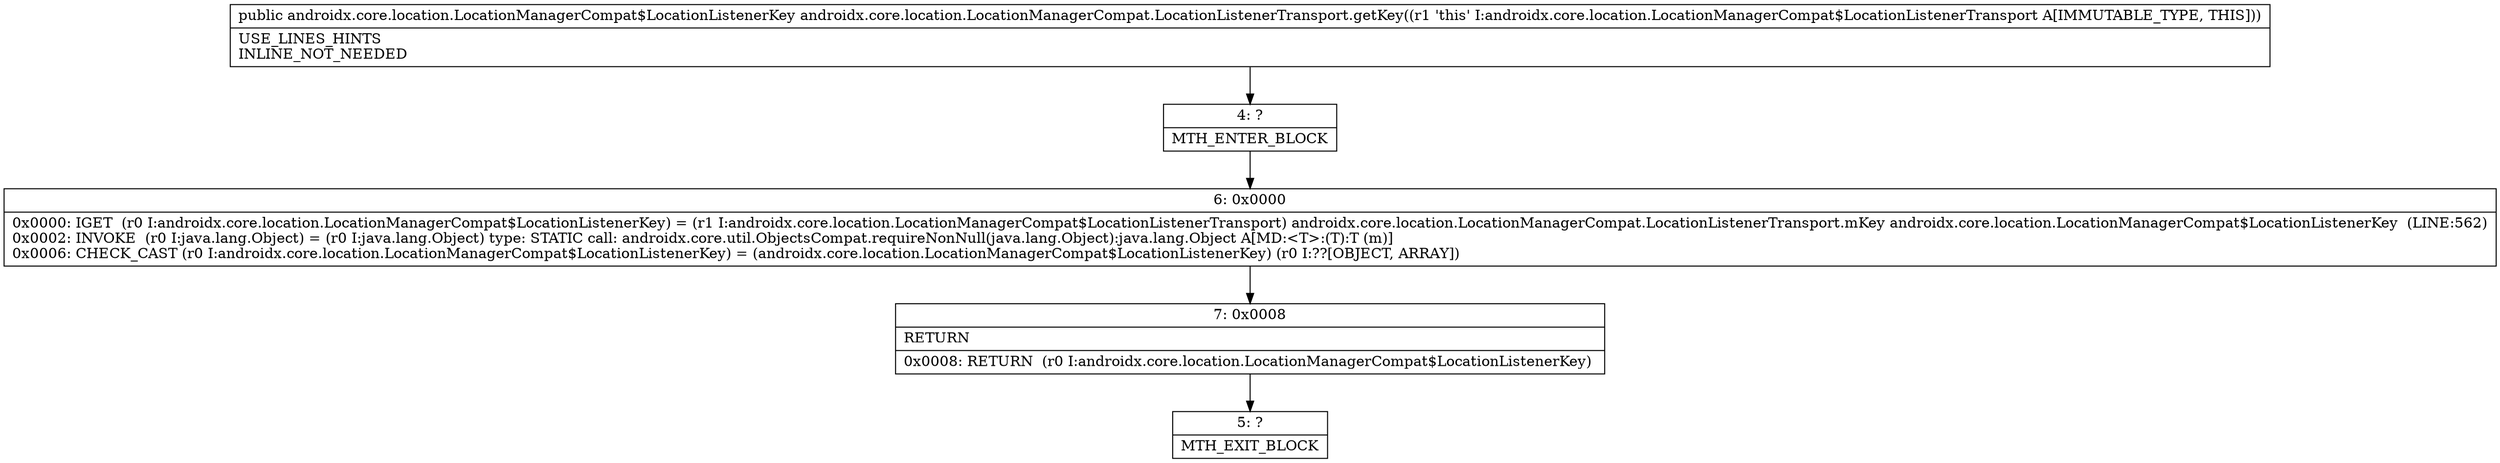 digraph "CFG forandroidx.core.location.LocationManagerCompat.LocationListenerTransport.getKey()Landroidx\/core\/location\/LocationManagerCompat$LocationListenerKey;" {
Node_4 [shape=record,label="{4\:\ ?|MTH_ENTER_BLOCK\l}"];
Node_6 [shape=record,label="{6\:\ 0x0000|0x0000: IGET  (r0 I:androidx.core.location.LocationManagerCompat$LocationListenerKey) = (r1 I:androidx.core.location.LocationManagerCompat$LocationListenerTransport) androidx.core.location.LocationManagerCompat.LocationListenerTransport.mKey androidx.core.location.LocationManagerCompat$LocationListenerKey  (LINE:562)\l0x0002: INVOKE  (r0 I:java.lang.Object) = (r0 I:java.lang.Object) type: STATIC call: androidx.core.util.ObjectsCompat.requireNonNull(java.lang.Object):java.lang.Object A[MD:\<T\>:(T):T (m)]\l0x0006: CHECK_CAST (r0 I:androidx.core.location.LocationManagerCompat$LocationListenerKey) = (androidx.core.location.LocationManagerCompat$LocationListenerKey) (r0 I:??[OBJECT, ARRAY]) \l}"];
Node_7 [shape=record,label="{7\:\ 0x0008|RETURN\l|0x0008: RETURN  (r0 I:androidx.core.location.LocationManagerCompat$LocationListenerKey) \l}"];
Node_5 [shape=record,label="{5\:\ ?|MTH_EXIT_BLOCK\l}"];
MethodNode[shape=record,label="{public androidx.core.location.LocationManagerCompat$LocationListenerKey androidx.core.location.LocationManagerCompat.LocationListenerTransport.getKey((r1 'this' I:androidx.core.location.LocationManagerCompat$LocationListenerTransport A[IMMUTABLE_TYPE, THIS]))  | USE_LINES_HINTS\lINLINE_NOT_NEEDED\l}"];
MethodNode -> Node_4;Node_4 -> Node_6;
Node_6 -> Node_7;
Node_7 -> Node_5;
}

